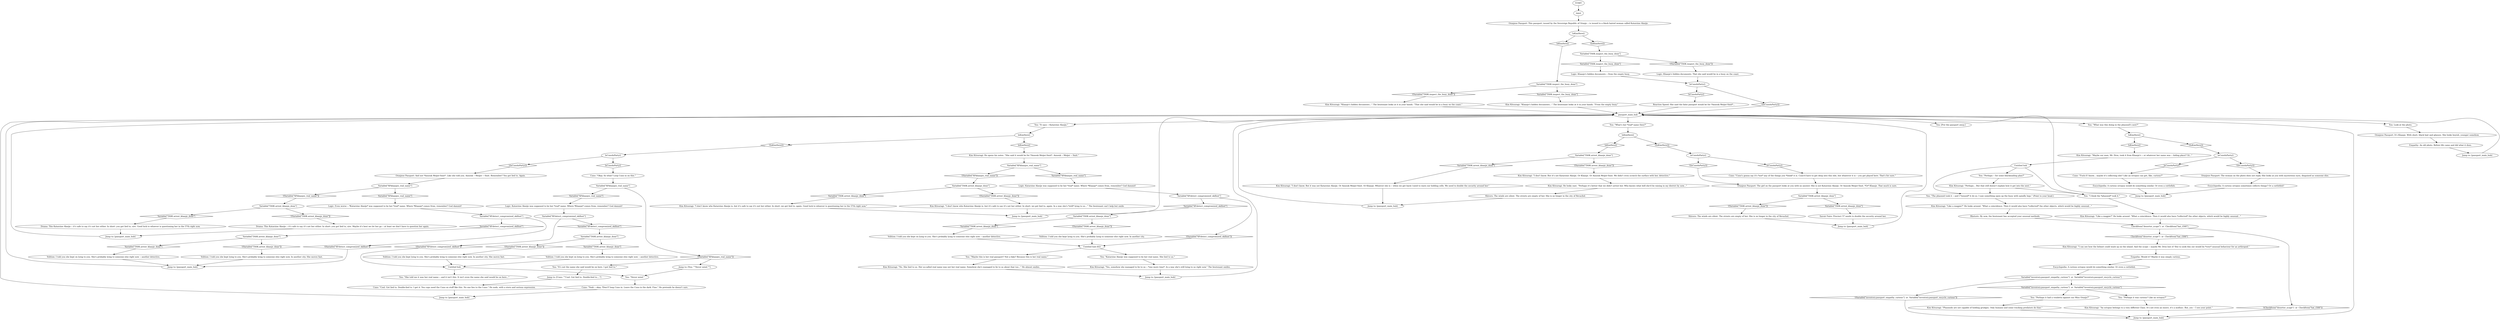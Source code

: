 # INVENTORY / KLAASJE PASSPORT
# This is the inventory interaction folder for the readable item: Klaasje's Passport!
# ==================================================
digraph G {
	  0 [label="START"];
	  1 [label="input"];
	  2 [label="Logic: Klaasje's hidden documents -- from the empty buoy."];
	  3 [label="Oranjese Passport: The woman on the photo does not reply. She looks at you with mysterious eyes, disguised as someone else."];
	  4 [label="Encyclopedia: A curious octopus sometimes collects things? Or a cuttlefish?"];
	  5 [label="Cuno: \"Cuno's gonna say it's *not* any of the things you *think* it is. Cuno'd have to get deep into this shit, but whatever it is -- you got played here. That's for sure.\""];
	  6 [label="Shivers: The winds are silent. The streets are empty of her. She is no longer in the city of Revachol."];
	  7 [label="Encyclopedia: A curious octopus would do something similar. Or even a cuttlefish."];
	  8 [label="Untitled hub (02)"];
	  9 [label="Kim Kitsuragi: He opens his notes. \"She said it would be for *Annouk Meijer-Smit*. Annouk -- Meijer -- Smit.\""];
	  10 [label="You: \"Perhaps it had a vendetta against our Miss Oranje?\""];
	  11 [label="Kim Kitsuragi: \"No. She lied to us. Her so-called real name was not her real name. Somehow she's managed to lie to us about that too...\" He almost smiles."];
	  12 [label="Variable[\"TASK.arrest_klaasje_done\"]"];
	  13 [label="Variable[\"TASK.arrest_klaasje_done\"]", shape=diamond];
	  14 [label="!(Variable[\"TASK.arrest_klaasje_done\"])", shape=diamond];
	  15 [label="Jump to: [Cuno: \"\"Cool. Got lied to. Double-lied to....\"]"];
	  16 [label="Variable[\"TASK.arrest_klaasje_done\"]"];
	  17 [label="Variable[\"TASK.arrest_klaasje_done\"]", shape=diamond];
	  18 [label="!(Variable[\"TASK.arrest_klaasje_done\"])", shape=diamond];
	  19 [label="Empathy: Would it? Maybe it was simply curious."];
	  20 [label="Variable[\"TASK.arrest_klaasje_done\"]"];
	  21 [label="Variable[\"TASK.arrest_klaasje_done\"]", shape=diamond];
	  22 [label="!(Variable[\"TASK.arrest_klaasje_done\"])", shape=diamond];
	  23 [label="Variable[\"XP.klaasjes_real_name\"]"];
	  24 [label="Variable[\"XP.klaasjes_real_name\"]", shape=diamond];
	  25 [label="!(Variable[\"XP.klaasjes_real_name\"])", shape=diamond];
	  26 [label="Kim Kitsuragi: \"Like a magpie?\" He looks around. \"What a coincidence. Then it would also have *collected* the other objects, which would be highly unusual...\""];
	  27 [label="Oranjese Passport: It's Klaasje. With short, black hair and glasses. She looks boyish, younger somehow."];
	  28 [label="Kim Kitsuragi: \"I don't know who Katarzine Alasije is, but it's safe to say it's not her either. In short: we got lied to, again. In a way she's *still* lying to us...\" The lieutenant can't help but smile."];
	  29 [label="You: [Put the passport away.]"];
	  30 [label="Drama: This Katarzine Alasije -- it's safe to say it's not her either. In short: you got lied to, sire. Maybe it's best we let her go -- at least we don't have to question her again."];
	  31 [label="Variable[\"TASK.arrest_klaasje_done\"]"];
	  32 [label="Variable[\"TASK.arrest_klaasje_done\"]", shape=diamond];
	  33 [label="!(Variable[\"TASK.arrest_klaasje_done\"])", shape=diamond];
	  34 [label="IsKimHere()"];
	  35 [label="IsKimHere()", shape=diamond];
	  36 [label="!(IsKimHere())", shape=diamond];
	  37 [label="Jump to: [passport_main_hub]"];
	  38 [label="Savoir Faire: Precinct 57 needs to double the security around her."];
	  39 [label="Jump to: [passport_main_hub]"];
	  40 [label="You: \"What was this doing in the phasmid's nest?\""];
	  41 [label="Untitled hub"];
	  42 [label="You: \"The phasmid took it -- and I *sensed* it do so. I saw something open up the buoy with spindly legs.\" (Point to your head.)"];
	  43 [label="You: \"Katarzine Alasije was supposed to be her real name. She lied to us.\""];
	  44 [label="Variable[\"TASK.arrest_klaasje_done\"]"];
	  45 [label="Variable[\"TASK.arrest_klaasje_done\"]", shape=diamond];
	  46 [label="!(Variable[\"TASK.arrest_klaasje_done\"])", shape=diamond];
	  47 [label="Jump to: [passport_main_hub]"];
	  48 [label="Variable[\"XP.detect_compromized_skillset\"]"];
	  49 [label="Variable[\"XP.detect_compromized_skillset\"]", shape=diamond];
	  50 [label="!(Variable[\"XP.detect_compromized_skillset\"])", shape=diamond];
	  51 [label="You: \"What's her *real* name then?\""];
	  52 [label="Jump to: [passport_main_hub]"];
	  53 [label="Kim Kitsuragi: \"Klaasje's hidden documents...\" The lieutenant looks at it in your hands. \"From the empty buoy.\""];
	  54 [label="passport_main_hub"];
	  55 [label="You: Look at the photo."];
	  56 [label="Kim Kitsuragi: \"Yes, somehow she managed to lie to us -- *one more time*. In a way she's still lying to us right now.\" The lieutenant smiles."];
	  57 [label="Kim Kitsuragi: \"I don't know who Katarzine Alasije is, but it's safe to say it's not her either. In short: we got lied to, again. Good luck to whoever is questioning her in the 57th right now.\""];
	  58 [label="Variable[\"TASK.inspect_the_buoy_done\"]"];
	  59 [label="Variable[\"TASK.inspect_the_buoy_done\"]", shape=diamond];
	  60 [label="!(Variable[\"TASK.inspect_the_buoy_done\"])", shape=diamond];
	  61 [label="You: \"It's not the name she said would be on here. I got lied to.\""];
	  62 [label="Reaction Speed: She said the false passport would be for *Annouk Meijer-Smit*..."];
	  63 [label="Volition: I told you she kept on lying to you. She's probably lying to someone else right now -- another detective."];
	  64 [label="Volition: I told you she kept lying to you. She's probably lying to someone else right now. In another city. She moves fast."];
	  65 [label="Kim Kitsuragi: \"Like a magpie?\" He looks around. \"What a coincidence. Then it would also have *collected* the other objects, which would be highly unusual...\""];
	  66 [label="CheckItem(\"deserter_scope\")  or  CheckItem(\"hat_t500\")"];
	  67 [label="CheckItem(\"deserter_scope\")  or  CheckItem(\"hat_t500\")", shape=diamond];
	  68 [label="!(CheckItem(\"deserter_scope\")  or  CheckItem(\"hat_t500\"))", shape=diamond];
	  69 [label="Jump to: [passport_main_hub]"];
	  70 [label="Kim Kitsuragi: \"I don't know. But it's not Katarzine Alasije. Or Klaasje. Or Annouk Meijer-Smit. We didn't even scratch the surface with her, detective.\""];
	  71 [label="Kim Kitsuragi: \"Klaasje's hidden documents...\" The lieutenant looks at it in your hands. \"That she said would be in a buoy on the coast.\""];
	  72 [label="Encyclopedia: A curious octopus would do something similar. Or even a cuttlefish."];
	  73 [label="Oranjese Passport: And not *Annouk Meijer-Smit*. Like she told you. Annouk -- Meijer -- Smit. Remember? You got lied to. Again."];
	  74 [label="Oranjese Passport: The girl on the passport looks at you with no answer. She is not Katarzine Alasije. Or Annouk Meijer-Smit. *Or* Klaasje. That much is sure."];
	  75 [label="You: \"It says -- Katarzine Alasije.\""];
	  76 [label="IsKimHere()"];
	  77 [label="IsKimHere()", shape=diamond];
	  78 [label="!(IsKimHere())", shape=diamond];
	  79 [label="You: \"She told me it was her real name -- and it isn't this. It isn't even the name she said would be on here...\""];
	  80 [label="Jump to: [passport_main_hub]"];
	  81 [label="Empathy: An old photo. Before life came and did what it does."];
	  82 [label="Kim Kitsuragi: \"An octopus belongs to a very different Class. It's not even an insect, it's a mollusc. But, yes -- I see your point.\""];
	  83 [label="Kim Kitsuragi: \"Phasmids are not capable of holding grudges. Only humans and some tracking predators do that.\""];
	  84 [label="Jump to: [passport_main_hub]"];
	  85 [label="Variable[\"XP.klaasjes_real_name\"]"];
	  86 [label="Variable[\"XP.klaasjes_real_name\"]", shape=diamond];
	  87 [label="!(Variable[\"XP.klaasjes_real_name\"])", shape=diamond];
	  88 [label="Jump to: [passport_main_hub]"];
	  89 [label="Jump to: [You: \"\"Never mind.\"\"]"];
	  90 [label="Logic: Even worse -- *Katarzine Alasije* was supposed to be her *real* name. Where *Klaasje* comes from, remember? God dammit!"];
	  91 [label="Kim Kitsuragi: \"Perhaps... But that still doesn't explain how it got into the nest.\""];
	  92 [label="You: \"Maybe this is her real passport? Not a fake? Because this is her real name.\""];
	  93 [label="Jump to: [passport_main_hub]"];
	  94 [label="Oranjese Passport: This passport, issued by the Sovereign Republic of Oranje -- is issued to a black haired woman called Katarzine Alasije."];
	  95 [label="Volition: I told you she kept on lying to you. She's probably lying to someone else right now -- another detective."];
	  96 [label="Logic: Katarzine Alasije was supposed to be her *real* name. Where *Klaasje* comes from, remember? God dammit!"];
	  97 [label="Cuno: \"Yeah -- okay. *Don't* loop Cuno in. Leave the Cuno in the dark. Fine.\" He pretends he doesn't care."];
	  98 [label="Variable[\"XP.klaasjes_real_name\"]"];
	  99 [label="Variable[\"XP.klaasjes_real_name\"]", shape=diamond];
	  100 [label="!(Variable[\"XP.klaasjes_real_name\"])", shape=diamond];
	  101 [label="Rhetoric: By now, the lieutenant has accepted your unusual methods."];
	  102 [label="Volition: I told you she kept lying to you. She's probably lying to someone else right now. In another city."];
	  103 [label="Kim Kitsuragi: \"I don't know. But it was not Katarzine Alasije. Or Annouk Meijer-Smit. Or Klaasje. Whoever she is -- when we get back I need to warn our holding cells. We need to double the security around her.\""];
	  104 [label="IsCunoInParty()"];
	  105 [label="IsCunoInParty()", shape=diamond];
	  106 [label="!(IsCunoInParty())", shape=diamond];
	  107 [label="Drama: This Katarzine Alasije -- it's safe to say it's not her either. In short: you got lied to, sire. Good luck to whoever is questioning her in the 57th right now."];
	  108 [label="Variable[\"inventory.passport_empathy_curious\"]  or  Variable[\"inventory.passport_encyclo_curious\"]"];
	  109 [label="Variable[\"inventory.passport_empathy_curious\"]  or  Variable[\"inventory.passport_encyclo_curious\"]", shape=diamond];
	  110 [label="!(Variable[\"inventory.passport_empathy_curious\"]  or  Variable[\"inventory.passport_encyclo_curious\"])", shape=diamond];
	  112 [label="IsCunoInParty()"];
	  113 [label="IsCunoInParty()", shape=diamond];
	  114 [label="!(IsCunoInParty())", shape=diamond];
	  115 [label="Variable[\"TASK.inspect_the_buoy_done\"]"];
	  116 [label="Variable[\"TASK.inspect_the_buoy_done\"]", shape=diamond];
	  117 [label="!(Variable[\"TASK.inspect_the_buoy_done\"])", shape=diamond];
	  118 [label="Cuno: \"Fuck if I know... maybe it's collecting shit? Like an octopus can get, like, curious?\""];
	  119 [label="IsKimHere()"];
	  120 [label="IsKimHere()", shape=diamond];
	  121 [label="!(IsKimHere())", shape=diamond];
	  122 [label="Variable[\"XP.detect_compromized_skillset\"]"];
	  123 [label="Variable[\"XP.detect_compromized_skillset\"]", shape=diamond];
	  124 [label="!(Variable[\"XP.detect_compromized_skillset\"])", shape=diamond];
	  125 [label="Cuno: \"Cool. Got lied to. Double-lied to. I get it. You cops need the Cuno on stuff like this. No one lies to the Cuno.\" He nods, with a stern and serious expression."];
	  126 [label="Variable[\"XP.detect_compromized_skillset\"]"];
	  127 [label="Variable[\"XP.detect_compromized_skillset\"]", shape=diamond];
	  128 [label="!(Variable[\"XP.detect_compromized_skillset\"])", shape=diamond];
	  129 [label="Kim Kitsuragi: \"I can see how the helmet could wash up on the island. And the scope -- maybe Mr. Dros lost it? But to seek this out would be *very* unusual behaviour for an arthropod.\""];
	  130 [label="You: \"Perhaps it was curious? Like an octopus?\""];
	  131 [label="Shivers: The winds are silent. The streets are empty of her. She is no longer in the city of Revachol."];
	  132 [label="IsCunoInParty()"];
	  133 [label="IsCunoInParty()", shape=diamond];
	  134 [label="!(IsCunoInParty())", shape=diamond];
	  135 [label="Untitled hub"];
	  136 [label="You: \"Never mind.\""];
	  137 [label="IsKimHere()"];
	  138 [label="IsKimHere()", shape=diamond];
	  139 [label="!(IsKimHere())", shape=diamond];
	  140 [label="Variable[\"TASK.arrest_klaasje_done\"]"];
	  141 [label="Variable[\"TASK.arrest_klaasje_done\"]", shape=diamond];
	  142 [label="!(Variable[\"TASK.arrest_klaasje_done\"])", shape=diamond];
	  143 [label="Jump to: [passport_main_hub]"];
	  144 [label="Logic: Katarzine Alasije was supposed to be her *real* name. Where *Klaasje* comes from, remember? God dammit!"];
	  145 [label="Volition: I told you she kept lying to you. She's probably lying to someone else right now. In another city. She moves fast."];
	  146 [label="Variable[\"TASK.arrest_klaasje_done\"]"];
	  147 [label="Variable[\"TASK.arrest_klaasje_done\"]", shape=diamond];
	  148 [label="!(Variable[\"TASK.arrest_klaasje_done\"])", shape=diamond];
	  149 [label="Kim Kitsuragi: \"Maybe our man, Mr. Dros, took it from Klaasje's -- or whatever her name was -- hiding place? Or...\""];
	  150 [label="You: \"I think the *phasmid* took it.\""];
	  151 [label="Volition: I told you she kept on lying to you. She's probably lying to someone else right now -- another detective."];
	  152 [label="Logic: Klaasje's hidden documents. That she said would be in a buoy on the coast."];
	  153 [label="Cuno: \"Okay. So what? Loop Cuno in on this.\""];
	  154 [label="IsCunoInParty()"];
	  155 [label="IsCunoInParty()", shape=diamond];
	  156 [label="!(IsCunoInParty())", shape=diamond];
	  157 [label="You: \"Perhaps -- for some blackmailing plan?\""];
	  158 [label="Kim Kitsuragi: He looks east. \"Perhaps it's better that we didn't arrest her. Who knows what hell she'd be raising in my district by now...\""];
	  0 -> 1
	  1 -> 94
	  2 -> 154
	  3 -> 4
	  4 -> 88
	  5 -> 74
	  6 -> 39
	  7 -> 108
	  8 -> 43
	  8 -> 92
	  9 -> 85
	  10 -> 83
	  11 -> 93
	  12 -> 13
	  12 -> 14
	  13 -> 151
	  14 -> 102
	  15 -> 125
	  16 -> 17
	  16 -> 18
	  17 -> 63
	  18 -> 64
	  19 -> 7
	  20 -> 21
	  20 -> 22
	  21 -> 103
	  22 -> 70
	  23 -> 24
	  23 -> 25
	  24 -> 144
	  25 -> 89
	  25 -> 61
	  26 -> 66
	  27 -> 81
	  28 -> 143
	  30 -> 37
	  31 -> 32
	  31 -> 33
	  32 -> 38
	  33 -> 6
	  34 -> 35
	  34 -> 36
	  35 -> 149
	  36 -> 132
	  37 -> 54
	  38 -> 39
	  39 -> 54
	  40 -> 34
	  41 -> 42
	  41 -> 157
	  41 -> 150
	  42 -> 65
	  43 -> 56
	  44 -> 45
	  44 -> 46
	  45 -> 95
	  46 -> 145
	  47 -> 54
	  48 -> 49
	  48 -> 50
	  49 -> 12
	  50 -> 8
	  51 -> 137
	  52 -> 54
	  53 -> 54
	  54 -> 40
	  54 -> 75
	  54 -> 51
	  54 -> 55
	  54 -> 29
	  55 -> 27
	  56 -> 93
	  57 -> 143
	  58 -> 59
	  58 -> 60
	  59 -> 53
	  60 -> 71
	  61 -> 15
	  62 -> 54
	  63 -> 80
	  64 -> 80
	  65 -> 101
	  66 -> 67
	  66 -> 68
	  67 -> 129
	  68 -> 84
	  69 -> 54
	  70 -> 158
	  71 -> 54
	  72 -> 88
	  73 -> 98
	  74 -> 31
	  75 -> 119
	  76 -> 77
	  76 -> 78
	  77 -> 58
	  78 -> 115
	  79 -> 125
	  80 -> 54
	  81 -> 69
	  82 -> 84
	  83 -> 84
	  84 -> 54
	  85 -> 86
	  85 -> 87
	  86 -> 96
	  87 -> 140
	  88 -> 54
	  89 -> 136
	  90 -> 126
	  91 -> 42
	  91 -> 150
	  92 -> 11
	  93 -> 54
	  94 -> 76
	  95 -> 135
	  96 -> 48
	  97 -> 47
	  98 -> 99
	  98 -> 100
	  99 -> 90
	  100 -> 146
	  101 -> 66
	  102 -> 8
	  103 -> 52
	  104 -> 105
	  104 -> 106
	  105 -> 153
	  106 -> 73
	  107 -> 37
	  108 -> 109
	  108 -> 110
	  109 -> 130
	  109 -> 10
	  110 -> 84
	  112 -> 113
	  112 -> 114
	  113 -> 5
	  114 -> 74
	  115 -> 116
	  115 -> 117
	  116 -> 2
	  117 -> 152
	  118 -> 72
	  119 -> 120
	  119 -> 121
	  120 -> 9
	  121 -> 104
	  122 -> 123
	  122 -> 124
	  123 -> 44
	  124 -> 135
	  125 -> 47
	  126 -> 128
	  126 -> 127
	  127 -> 16
	  128 -> 80
	  129 -> 19
	  130 -> 82
	  131 -> 52
	  132 -> 133
	  132 -> 134
	  133 -> 118
	  134 -> 3
	  135 -> 136
	  135 -> 79
	  136 -> 97
	  137 -> 138
	  137 -> 139
	  138 -> 20
	  139 -> 112
	  140 -> 141
	  140 -> 142
	  141 -> 57
	  142 -> 28
	  143 -> 54
	  144 -> 122
	  145 -> 135
	  146 -> 147
	  146 -> 148
	  147 -> 107
	  148 -> 30
	  149 -> 41
	  150 -> 26
	  151 -> 8
	  152 -> 154
	  153 -> 23
	  154 -> 155
	  154 -> 156
	  155 -> 62
	  156 -> 54
	  157 -> 91
	  158 -> 131
}

